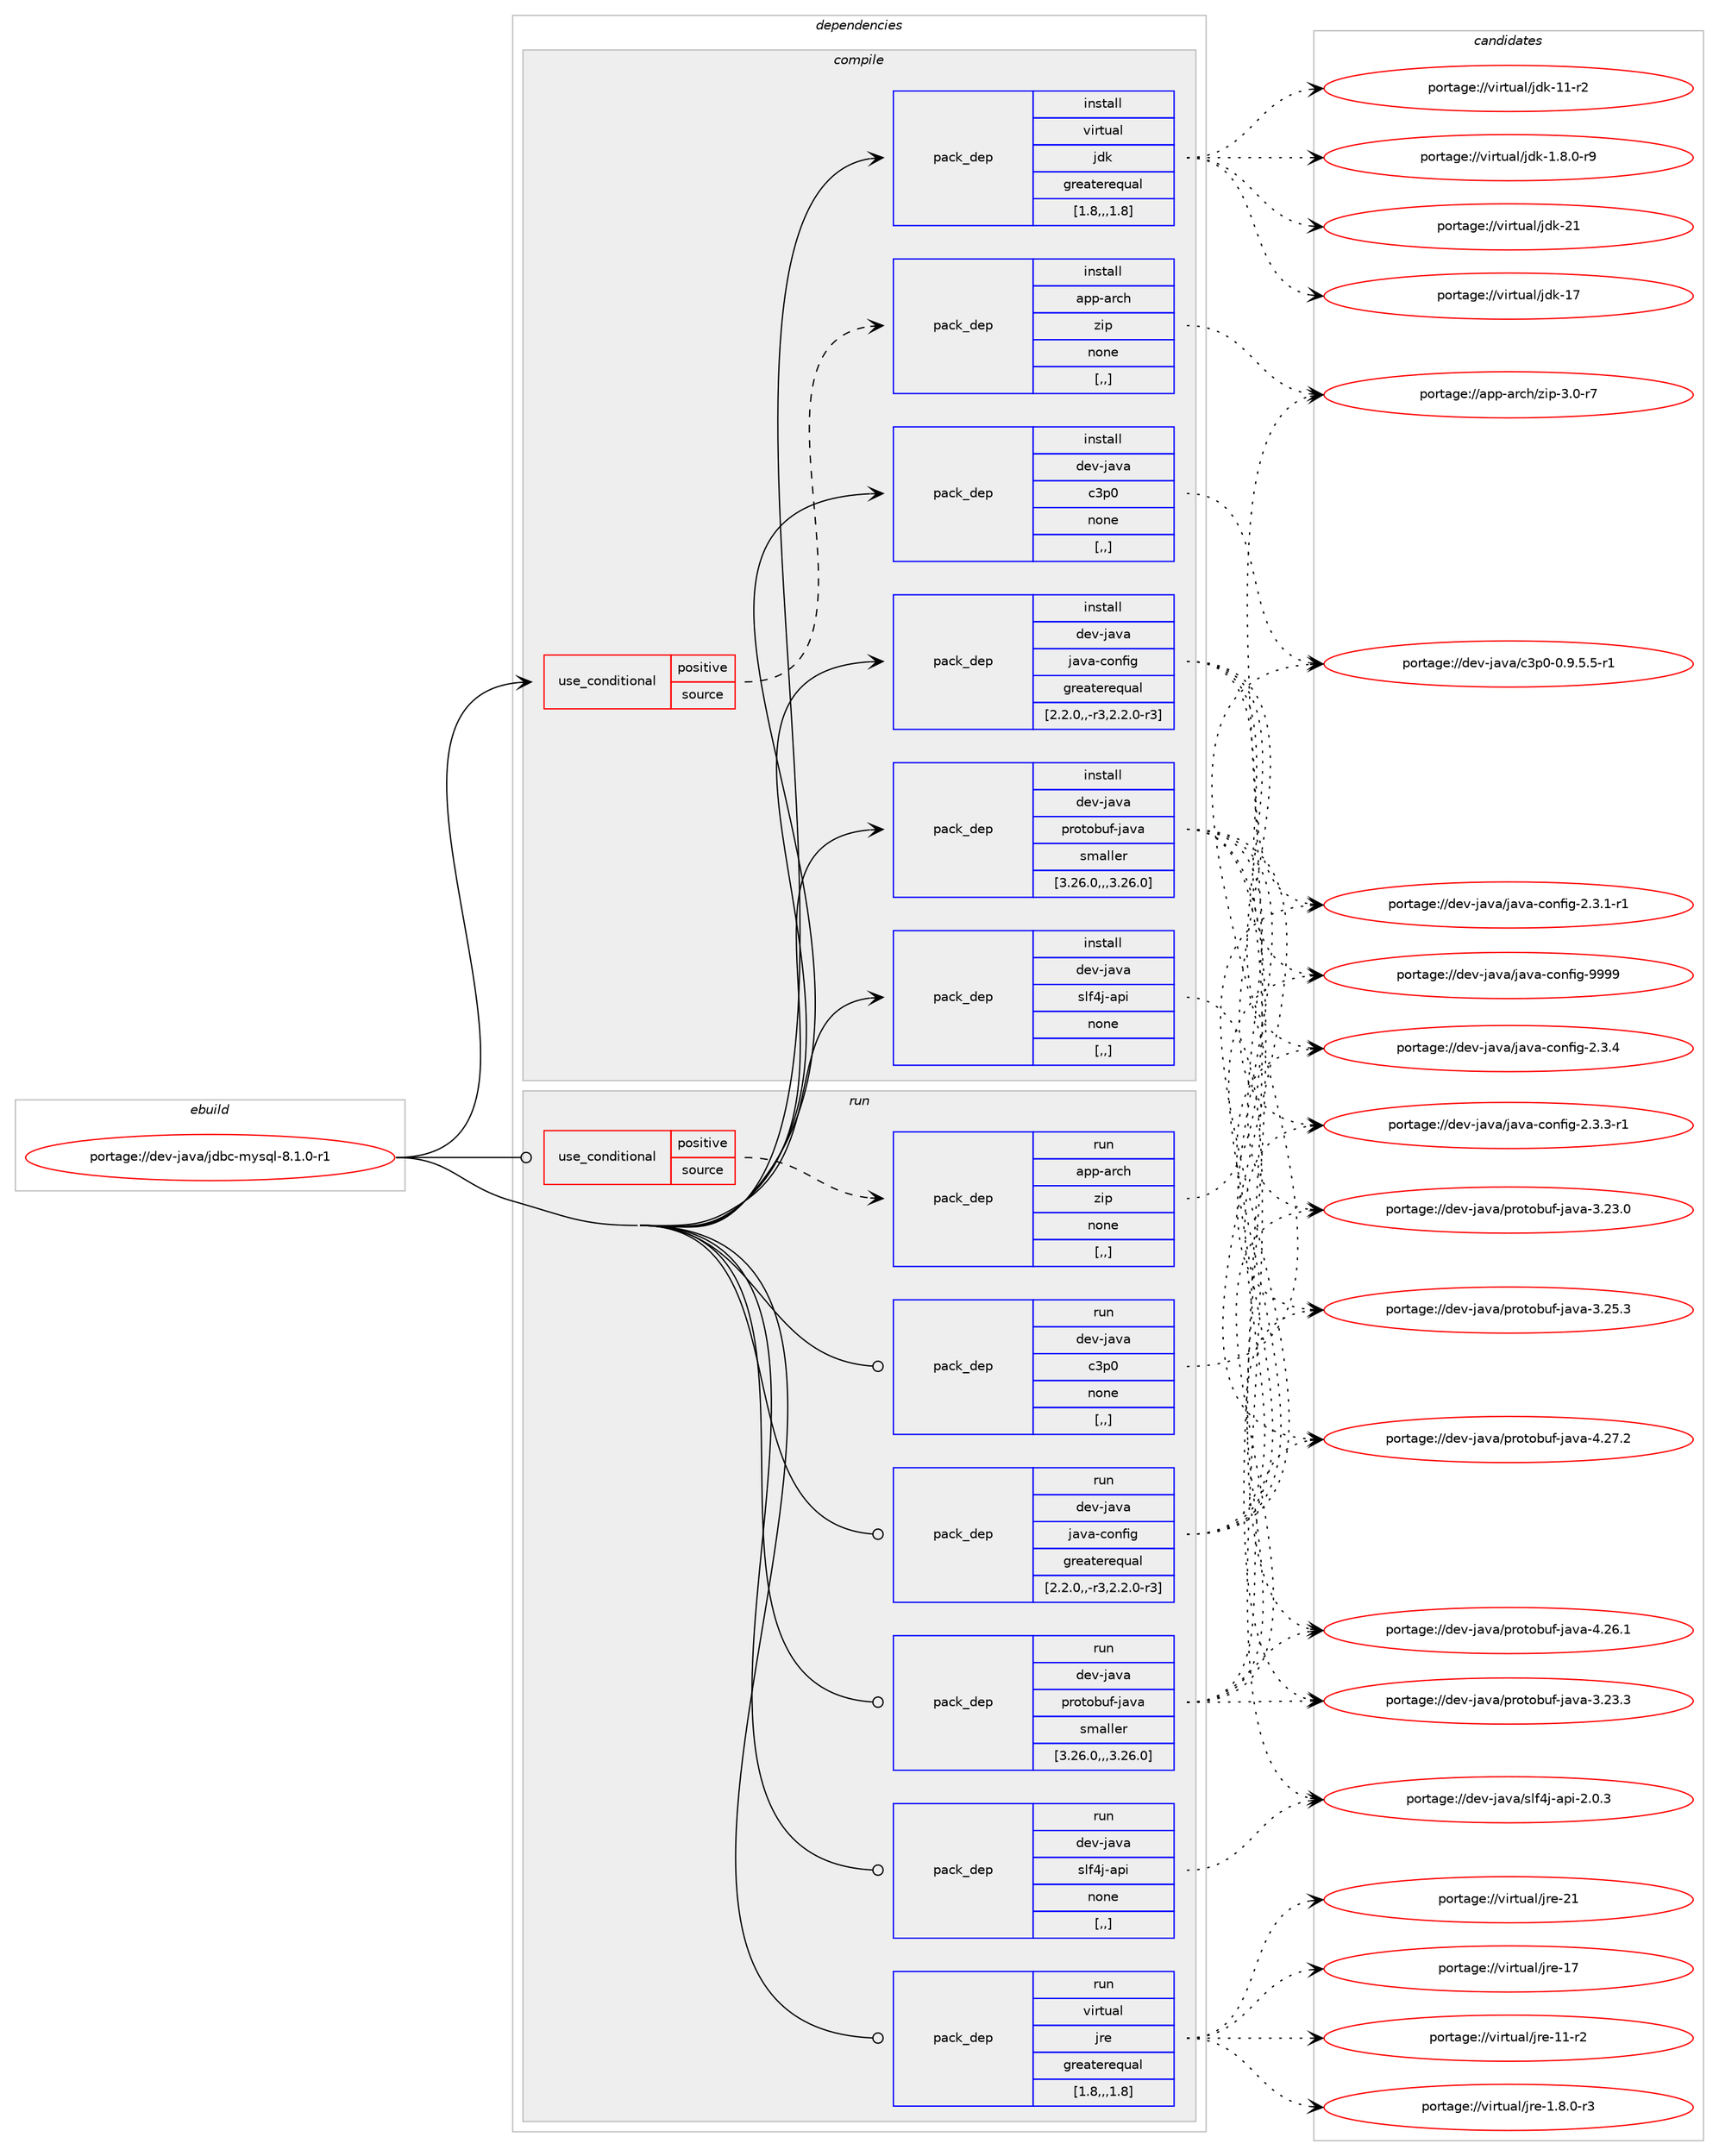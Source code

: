 digraph prolog {

# *************
# Graph options
# *************

newrank=true;
concentrate=true;
compound=true;
graph [rankdir=LR,fontname=Helvetica,fontsize=10,ranksep=1.5];#, ranksep=2.5, nodesep=0.2];
edge  [arrowhead=vee];
node  [fontname=Helvetica,fontsize=10];

# **********
# The ebuild
# **********

subgraph cluster_leftcol {
color=gray;
rank=same;
label=<<i>ebuild</i>>;
id [label="portage://dev-java/jdbc-mysql-8.1.0-r1", color=red, width=4, href="../dev-java/jdbc-mysql-8.1.0-r1.svg"];
}

# ****************
# The dependencies
# ****************

subgraph cluster_midcol {
color=gray;
label=<<i>dependencies</i>>;
subgraph cluster_compile {
fillcolor="#eeeeee";
style=filled;
label=<<i>compile</i>>;
subgraph cond21864 {
dependency94376 [label=<<TABLE BORDER="0" CELLBORDER="1" CELLSPACING="0" CELLPADDING="4"><TR><TD ROWSPAN="3" CELLPADDING="10">use_conditional</TD></TR><TR><TD>positive</TD></TR><TR><TD>source</TD></TR></TABLE>>, shape=none, color=red];
subgraph pack71469 {
dependency94377 [label=<<TABLE BORDER="0" CELLBORDER="1" CELLSPACING="0" CELLPADDING="4" WIDTH="220"><TR><TD ROWSPAN="6" CELLPADDING="30">pack_dep</TD></TR><TR><TD WIDTH="110">install</TD></TR><TR><TD>app-arch</TD></TR><TR><TD>zip</TD></TR><TR><TD>none</TD></TR><TR><TD>[,,]</TD></TR></TABLE>>, shape=none, color=blue];
}
dependency94376:e -> dependency94377:w [weight=20,style="dashed",arrowhead="vee"];
}
id:e -> dependency94376:w [weight=20,style="solid",arrowhead="vee"];
subgraph pack71470 {
dependency94378 [label=<<TABLE BORDER="0" CELLBORDER="1" CELLSPACING="0" CELLPADDING="4" WIDTH="220"><TR><TD ROWSPAN="6" CELLPADDING="30">pack_dep</TD></TR><TR><TD WIDTH="110">install</TD></TR><TR><TD>dev-java</TD></TR><TR><TD>c3p0</TD></TR><TR><TD>none</TD></TR><TR><TD>[,,]</TD></TR></TABLE>>, shape=none, color=blue];
}
id:e -> dependency94378:w [weight=20,style="solid",arrowhead="vee"];
subgraph pack71471 {
dependency94379 [label=<<TABLE BORDER="0" CELLBORDER="1" CELLSPACING="0" CELLPADDING="4" WIDTH="220"><TR><TD ROWSPAN="6" CELLPADDING="30">pack_dep</TD></TR><TR><TD WIDTH="110">install</TD></TR><TR><TD>dev-java</TD></TR><TR><TD>java-config</TD></TR><TR><TD>greaterequal</TD></TR><TR><TD>[2.2.0,,-r3,2.2.0-r3]</TD></TR></TABLE>>, shape=none, color=blue];
}
id:e -> dependency94379:w [weight=20,style="solid",arrowhead="vee"];
subgraph pack71472 {
dependency94380 [label=<<TABLE BORDER="0" CELLBORDER="1" CELLSPACING="0" CELLPADDING="4" WIDTH="220"><TR><TD ROWSPAN="6" CELLPADDING="30">pack_dep</TD></TR><TR><TD WIDTH="110">install</TD></TR><TR><TD>dev-java</TD></TR><TR><TD>protobuf-java</TD></TR><TR><TD>smaller</TD></TR><TR><TD>[3.26.0,,,3.26.0]</TD></TR></TABLE>>, shape=none, color=blue];
}
id:e -> dependency94380:w [weight=20,style="solid",arrowhead="vee"];
subgraph pack71473 {
dependency94381 [label=<<TABLE BORDER="0" CELLBORDER="1" CELLSPACING="0" CELLPADDING="4" WIDTH="220"><TR><TD ROWSPAN="6" CELLPADDING="30">pack_dep</TD></TR><TR><TD WIDTH="110">install</TD></TR><TR><TD>dev-java</TD></TR><TR><TD>slf4j-api</TD></TR><TR><TD>none</TD></TR><TR><TD>[,,]</TD></TR></TABLE>>, shape=none, color=blue];
}
id:e -> dependency94381:w [weight=20,style="solid",arrowhead="vee"];
subgraph pack71474 {
dependency94382 [label=<<TABLE BORDER="0" CELLBORDER="1" CELLSPACING="0" CELLPADDING="4" WIDTH="220"><TR><TD ROWSPAN="6" CELLPADDING="30">pack_dep</TD></TR><TR><TD WIDTH="110">install</TD></TR><TR><TD>virtual</TD></TR><TR><TD>jdk</TD></TR><TR><TD>greaterequal</TD></TR><TR><TD>[1.8,,,1.8]</TD></TR></TABLE>>, shape=none, color=blue];
}
id:e -> dependency94382:w [weight=20,style="solid",arrowhead="vee"];
}
subgraph cluster_compileandrun {
fillcolor="#eeeeee";
style=filled;
label=<<i>compile and run</i>>;
}
subgraph cluster_run {
fillcolor="#eeeeee";
style=filled;
label=<<i>run</i>>;
subgraph cond21865 {
dependency94383 [label=<<TABLE BORDER="0" CELLBORDER="1" CELLSPACING="0" CELLPADDING="4"><TR><TD ROWSPAN="3" CELLPADDING="10">use_conditional</TD></TR><TR><TD>positive</TD></TR><TR><TD>source</TD></TR></TABLE>>, shape=none, color=red];
subgraph pack71475 {
dependency94384 [label=<<TABLE BORDER="0" CELLBORDER="1" CELLSPACING="0" CELLPADDING="4" WIDTH="220"><TR><TD ROWSPAN="6" CELLPADDING="30">pack_dep</TD></TR><TR><TD WIDTH="110">run</TD></TR><TR><TD>app-arch</TD></TR><TR><TD>zip</TD></TR><TR><TD>none</TD></TR><TR><TD>[,,]</TD></TR></TABLE>>, shape=none, color=blue];
}
dependency94383:e -> dependency94384:w [weight=20,style="dashed",arrowhead="vee"];
}
id:e -> dependency94383:w [weight=20,style="solid",arrowhead="odot"];
subgraph pack71476 {
dependency94385 [label=<<TABLE BORDER="0" CELLBORDER="1" CELLSPACING="0" CELLPADDING="4" WIDTH="220"><TR><TD ROWSPAN="6" CELLPADDING="30">pack_dep</TD></TR><TR><TD WIDTH="110">run</TD></TR><TR><TD>dev-java</TD></TR><TR><TD>c3p0</TD></TR><TR><TD>none</TD></TR><TR><TD>[,,]</TD></TR></TABLE>>, shape=none, color=blue];
}
id:e -> dependency94385:w [weight=20,style="solid",arrowhead="odot"];
subgraph pack71477 {
dependency94386 [label=<<TABLE BORDER="0" CELLBORDER="1" CELLSPACING="0" CELLPADDING="4" WIDTH="220"><TR><TD ROWSPAN="6" CELLPADDING="30">pack_dep</TD></TR><TR><TD WIDTH="110">run</TD></TR><TR><TD>dev-java</TD></TR><TR><TD>java-config</TD></TR><TR><TD>greaterequal</TD></TR><TR><TD>[2.2.0,,-r3,2.2.0-r3]</TD></TR></TABLE>>, shape=none, color=blue];
}
id:e -> dependency94386:w [weight=20,style="solid",arrowhead="odot"];
subgraph pack71478 {
dependency94387 [label=<<TABLE BORDER="0" CELLBORDER="1" CELLSPACING="0" CELLPADDING="4" WIDTH="220"><TR><TD ROWSPAN="6" CELLPADDING="30">pack_dep</TD></TR><TR><TD WIDTH="110">run</TD></TR><TR><TD>dev-java</TD></TR><TR><TD>protobuf-java</TD></TR><TR><TD>smaller</TD></TR><TR><TD>[3.26.0,,,3.26.0]</TD></TR></TABLE>>, shape=none, color=blue];
}
id:e -> dependency94387:w [weight=20,style="solid",arrowhead="odot"];
subgraph pack71479 {
dependency94388 [label=<<TABLE BORDER="0" CELLBORDER="1" CELLSPACING="0" CELLPADDING="4" WIDTH="220"><TR><TD ROWSPAN="6" CELLPADDING="30">pack_dep</TD></TR><TR><TD WIDTH="110">run</TD></TR><TR><TD>dev-java</TD></TR><TR><TD>slf4j-api</TD></TR><TR><TD>none</TD></TR><TR><TD>[,,]</TD></TR></TABLE>>, shape=none, color=blue];
}
id:e -> dependency94388:w [weight=20,style="solid",arrowhead="odot"];
subgraph pack71480 {
dependency94389 [label=<<TABLE BORDER="0" CELLBORDER="1" CELLSPACING="0" CELLPADDING="4" WIDTH="220"><TR><TD ROWSPAN="6" CELLPADDING="30">pack_dep</TD></TR><TR><TD WIDTH="110">run</TD></TR><TR><TD>virtual</TD></TR><TR><TD>jre</TD></TR><TR><TD>greaterequal</TD></TR><TR><TD>[1.8,,,1.8]</TD></TR></TABLE>>, shape=none, color=blue];
}
id:e -> dependency94389:w [weight=20,style="solid",arrowhead="odot"];
}
}

# **************
# The candidates
# **************

subgraph cluster_choices {
rank=same;
color=gray;
label=<<i>candidates</i>>;

subgraph choice71469 {
color=black;
nodesep=1;
choice9711211245971149910447122105112455146484511455 [label="portage://app-arch/zip-3.0-r7", color=red, width=4,href="../app-arch/zip-3.0-r7.svg"];
dependency94377:e -> choice9711211245971149910447122105112455146484511455:w [style=dotted,weight="100"];
}
subgraph choice71470 {
color=black;
nodesep=1;
choice1001011184510697118974799511124845484657465346534511449 [label="portage://dev-java/c3p0-0.9.5.5-r1", color=red, width=4,href="../dev-java/c3p0-0.9.5.5-r1.svg"];
dependency94378:e -> choice1001011184510697118974799511124845484657465346534511449:w [style=dotted,weight="100"];
}
subgraph choice71471 {
color=black;
nodesep=1;
choice10010111845106971189747106971189745991111101021051034557575757 [label="portage://dev-java/java-config-9999", color=red, width=4,href="../dev-java/java-config-9999.svg"];
choice1001011184510697118974710697118974599111110102105103455046514652 [label="portage://dev-java/java-config-2.3.4", color=red, width=4,href="../dev-java/java-config-2.3.4.svg"];
choice10010111845106971189747106971189745991111101021051034550465146514511449 [label="portage://dev-java/java-config-2.3.3-r1", color=red, width=4,href="../dev-java/java-config-2.3.3-r1.svg"];
choice10010111845106971189747106971189745991111101021051034550465146494511449 [label="portage://dev-java/java-config-2.3.1-r1", color=red, width=4,href="../dev-java/java-config-2.3.1-r1.svg"];
dependency94379:e -> choice10010111845106971189747106971189745991111101021051034557575757:w [style=dotted,weight="100"];
dependency94379:e -> choice1001011184510697118974710697118974599111110102105103455046514652:w [style=dotted,weight="100"];
dependency94379:e -> choice10010111845106971189747106971189745991111101021051034550465146514511449:w [style=dotted,weight="100"];
dependency94379:e -> choice10010111845106971189747106971189745991111101021051034550465146494511449:w [style=dotted,weight="100"];
}
subgraph choice71472 {
color=black;
nodesep=1;
choice100101118451069711897471121141111161119811710245106971189745524650554650 [label="portage://dev-java/protobuf-java-4.27.2", color=red, width=4,href="../dev-java/protobuf-java-4.27.2.svg"];
choice100101118451069711897471121141111161119811710245106971189745524650544649 [label="portage://dev-java/protobuf-java-4.26.1", color=red, width=4,href="../dev-java/protobuf-java-4.26.1.svg"];
choice100101118451069711897471121141111161119811710245106971189745514650534651 [label="portage://dev-java/protobuf-java-3.25.3", color=red, width=4,href="../dev-java/protobuf-java-3.25.3.svg"];
choice100101118451069711897471121141111161119811710245106971189745514650514651 [label="portage://dev-java/protobuf-java-3.23.3", color=red, width=4,href="../dev-java/protobuf-java-3.23.3.svg"];
choice100101118451069711897471121141111161119811710245106971189745514650514648 [label="portage://dev-java/protobuf-java-3.23.0", color=red, width=4,href="../dev-java/protobuf-java-3.23.0.svg"];
dependency94380:e -> choice100101118451069711897471121141111161119811710245106971189745524650554650:w [style=dotted,weight="100"];
dependency94380:e -> choice100101118451069711897471121141111161119811710245106971189745524650544649:w [style=dotted,weight="100"];
dependency94380:e -> choice100101118451069711897471121141111161119811710245106971189745514650534651:w [style=dotted,weight="100"];
dependency94380:e -> choice100101118451069711897471121141111161119811710245106971189745514650514651:w [style=dotted,weight="100"];
dependency94380:e -> choice100101118451069711897471121141111161119811710245106971189745514650514648:w [style=dotted,weight="100"];
}
subgraph choice71473 {
color=black;
nodesep=1;
choice10010111845106971189747115108102521064597112105455046484651 [label="portage://dev-java/slf4j-api-2.0.3", color=red, width=4,href="../dev-java/slf4j-api-2.0.3.svg"];
dependency94381:e -> choice10010111845106971189747115108102521064597112105455046484651:w [style=dotted,weight="100"];
}
subgraph choice71474 {
color=black;
nodesep=1;
choice1181051141161179710847106100107455049 [label="portage://virtual/jdk-21", color=red, width=4,href="../virtual/jdk-21.svg"];
choice1181051141161179710847106100107454955 [label="portage://virtual/jdk-17", color=red, width=4,href="../virtual/jdk-17.svg"];
choice11810511411611797108471061001074549494511450 [label="portage://virtual/jdk-11-r2", color=red, width=4,href="../virtual/jdk-11-r2.svg"];
choice11810511411611797108471061001074549465646484511457 [label="portage://virtual/jdk-1.8.0-r9", color=red, width=4,href="../virtual/jdk-1.8.0-r9.svg"];
dependency94382:e -> choice1181051141161179710847106100107455049:w [style=dotted,weight="100"];
dependency94382:e -> choice1181051141161179710847106100107454955:w [style=dotted,weight="100"];
dependency94382:e -> choice11810511411611797108471061001074549494511450:w [style=dotted,weight="100"];
dependency94382:e -> choice11810511411611797108471061001074549465646484511457:w [style=dotted,weight="100"];
}
subgraph choice71475 {
color=black;
nodesep=1;
choice9711211245971149910447122105112455146484511455 [label="portage://app-arch/zip-3.0-r7", color=red, width=4,href="../app-arch/zip-3.0-r7.svg"];
dependency94384:e -> choice9711211245971149910447122105112455146484511455:w [style=dotted,weight="100"];
}
subgraph choice71476 {
color=black;
nodesep=1;
choice1001011184510697118974799511124845484657465346534511449 [label="portage://dev-java/c3p0-0.9.5.5-r1", color=red, width=4,href="../dev-java/c3p0-0.9.5.5-r1.svg"];
dependency94385:e -> choice1001011184510697118974799511124845484657465346534511449:w [style=dotted,weight="100"];
}
subgraph choice71477 {
color=black;
nodesep=1;
choice10010111845106971189747106971189745991111101021051034557575757 [label="portage://dev-java/java-config-9999", color=red, width=4,href="../dev-java/java-config-9999.svg"];
choice1001011184510697118974710697118974599111110102105103455046514652 [label="portage://dev-java/java-config-2.3.4", color=red, width=4,href="../dev-java/java-config-2.3.4.svg"];
choice10010111845106971189747106971189745991111101021051034550465146514511449 [label="portage://dev-java/java-config-2.3.3-r1", color=red, width=4,href="../dev-java/java-config-2.3.3-r1.svg"];
choice10010111845106971189747106971189745991111101021051034550465146494511449 [label="portage://dev-java/java-config-2.3.1-r1", color=red, width=4,href="../dev-java/java-config-2.3.1-r1.svg"];
dependency94386:e -> choice10010111845106971189747106971189745991111101021051034557575757:w [style=dotted,weight="100"];
dependency94386:e -> choice1001011184510697118974710697118974599111110102105103455046514652:w [style=dotted,weight="100"];
dependency94386:e -> choice10010111845106971189747106971189745991111101021051034550465146514511449:w [style=dotted,weight="100"];
dependency94386:e -> choice10010111845106971189747106971189745991111101021051034550465146494511449:w [style=dotted,weight="100"];
}
subgraph choice71478 {
color=black;
nodesep=1;
choice100101118451069711897471121141111161119811710245106971189745524650554650 [label="portage://dev-java/protobuf-java-4.27.2", color=red, width=4,href="../dev-java/protobuf-java-4.27.2.svg"];
choice100101118451069711897471121141111161119811710245106971189745524650544649 [label="portage://dev-java/protobuf-java-4.26.1", color=red, width=4,href="../dev-java/protobuf-java-4.26.1.svg"];
choice100101118451069711897471121141111161119811710245106971189745514650534651 [label="portage://dev-java/protobuf-java-3.25.3", color=red, width=4,href="../dev-java/protobuf-java-3.25.3.svg"];
choice100101118451069711897471121141111161119811710245106971189745514650514651 [label="portage://dev-java/protobuf-java-3.23.3", color=red, width=4,href="../dev-java/protobuf-java-3.23.3.svg"];
choice100101118451069711897471121141111161119811710245106971189745514650514648 [label="portage://dev-java/protobuf-java-3.23.0", color=red, width=4,href="../dev-java/protobuf-java-3.23.0.svg"];
dependency94387:e -> choice100101118451069711897471121141111161119811710245106971189745524650554650:w [style=dotted,weight="100"];
dependency94387:e -> choice100101118451069711897471121141111161119811710245106971189745524650544649:w [style=dotted,weight="100"];
dependency94387:e -> choice100101118451069711897471121141111161119811710245106971189745514650534651:w [style=dotted,weight="100"];
dependency94387:e -> choice100101118451069711897471121141111161119811710245106971189745514650514651:w [style=dotted,weight="100"];
dependency94387:e -> choice100101118451069711897471121141111161119811710245106971189745514650514648:w [style=dotted,weight="100"];
}
subgraph choice71479 {
color=black;
nodesep=1;
choice10010111845106971189747115108102521064597112105455046484651 [label="portage://dev-java/slf4j-api-2.0.3", color=red, width=4,href="../dev-java/slf4j-api-2.0.3.svg"];
dependency94388:e -> choice10010111845106971189747115108102521064597112105455046484651:w [style=dotted,weight="100"];
}
subgraph choice71480 {
color=black;
nodesep=1;
choice1181051141161179710847106114101455049 [label="portage://virtual/jre-21", color=red, width=4,href="../virtual/jre-21.svg"];
choice1181051141161179710847106114101454955 [label="portage://virtual/jre-17", color=red, width=4,href="../virtual/jre-17.svg"];
choice11810511411611797108471061141014549494511450 [label="portage://virtual/jre-11-r2", color=red, width=4,href="../virtual/jre-11-r2.svg"];
choice11810511411611797108471061141014549465646484511451 [label="portage://virtual/jre-1.8.0-r3", color=red, width=4,href="../virtual/jre-1.8.0-r3.svg"];
dependency94389:e -> choice1181051141161179710847106114101455049:w [style=dotted,weight="100"];
dependency94389:e -> choice1181051141161179710847106114101454955:w [style=dotted,weight="100"];
dependency94389:e -> choice11810511411611797108471061141014549494511450:w [style=dotted,weight="100"];
dependency94389:e -> choice11810511411611797108471061141014549465646484511451:w [style=dotted,weight="100"];
}
}

}
